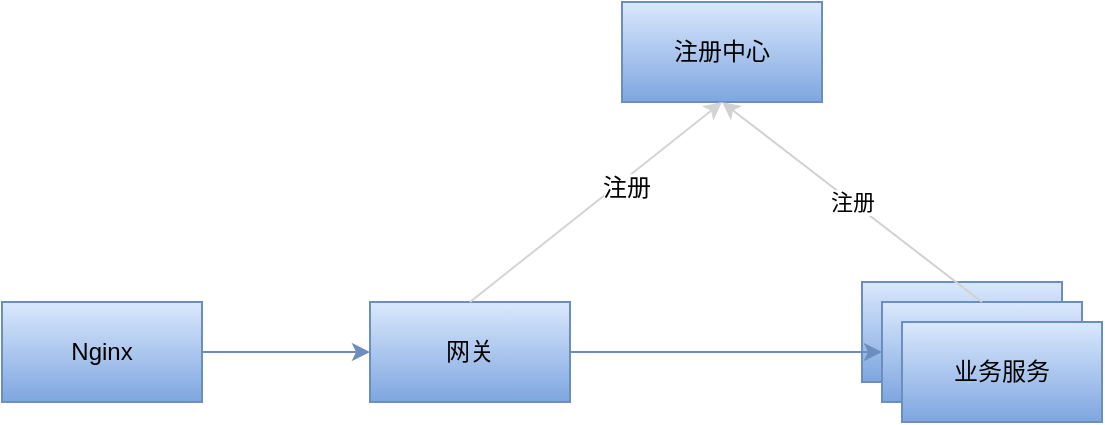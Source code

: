 <mxfile version="12.9.3" type="github"><diagram id="TamKqMlpIiCYTFl5JExi" name="第 1 页"><mxGraphModel dx="951" dy="547" grid="1" gridSize="10" guides="1" tooltips="1" connect="1" arrows="1" fold="1" page="1" pageScale="1" pageWidth="827" pageHeight="1169" math="0" shadow="0"><root><mxCell id="0"/><mxCell id="1" parent="0"/><mxCell id="kT7ZgNxI7BG07VcdjBg2-1" value="注册中心" style="rounded=0;whiteSpace=wrap;html=1;gradientColor=#7ea6e0;fillColor=#dae8fc;strokeColor=#6c8ebf;" parent="1" vertex="1"><mxGeometry x="420" y="190" width="100" height="50" as="geometry"/></mxCell><mxCell id="kT7ZgNxI7BG07VcdjBg2-2" value="网关" style="rounded=0;whiteSpace=wrap;html=1;gradientColor=#7ea6e0;fillColor=#dae8fc;strokeColor=#6c8ebf;" parent="1" vertex="1"><mxGeometry x="294" y="340" width="100" height="50" as="geometry"/></mxCell><mxCell id="kT7ZgNxI7BG07VcdjBg2-7" value="" style="endArrow=classic;html=1;entryX=0.5;entryY=1;entryDx=0;entryDy=0;exitX=0.5;exitY=0;exitDx=0;exitDy=0;strokeColor=#D4D4D4;" parent="1" source="kT7ZgNxI7BG07VcdjBg2-2" target="kT7ZgNxI7BG07VcdjBg2-1" edge="1"><mxGeometry width="50" height="50" relative="1" as="geometry"><mxPoint x="620" y="360" as="sourcePoint"/><mxPoint x="480" y="250" as="targetPoint"/></mxGeometry></mxCell><mxCell id="kT7ZgNxI7BG07VcdjBg2-8" value="注册" style="text;html=1;align=center;verticalAlign=middle;resizable=0;points=[];labelBackgroundColor=#ffffff;" parent="kT7ZgNxI7BG07VcdjBg2-7" vertex="1" connectable="0"><mxGeometry x="0.2" y="-4" relative="1" as="geometry"><mxPoint as="offset"/></mxGeometry></mxCell><mxCell id="kT7ZgNxI7BG07VcdjBg2-9" value="Nginx" style="rounded=0;whiteSpace=wrap;html=1;gradientColor=#7ea6e0;fillColor=#dae8fc;strokeColor=#6c8ebf;" parent="1" vertex="1"><mxGeometry x="110" y="340" width="100" height="50" as="geometry"/></mxCell><mxCell id="kT7ZgNxI7BG07VcdjBg2-11" value="" style="group" parent="1" vertex="1" connectable="0"><mxGeometry x="540" y="330" width="120" height="70" as="geometry"/></mxCell><mxCell id="kT7ZgNxI7BG07VcdjBg2-3" value="业务服务" style="rounded=0;whiteSpace=wrap;html=1;gradientColor=#7ea6e0;fillColor=#dae8fc;strokeColor=#6c8ebf;" parent="kT7ZgNxI7BG07VcdjBg2-11" vertex="1"><mxGeometry width="100" height="50" as="geometry"/></mxCell><mxCell id="kT7ZgNxI7BG07VcdjBg2-4" value="业务服务" style="rounded=0;whiteSpace=wrap;html=1;gradientColor=#7ea6e0;fillColor=#dae8fc;strokeColor=#6c8ebf;" parent="kT7ZgNxI7BG07VcdjBg2-11" vertex="1"><mxGeometry x="10" y="10" width="100" height="50" as="geometry"/></mxCell><mxCell id="kT7ZgNxI7BG07VcdjBg2-5" value="业务服务" style="rounded=0;whiteSpace=wrap;html=1;gradientColor=#7ea6e0;fillColor=#dae8fc;strokeColor=#6c8ebf;" parent="kT7ZgNxI7BG07VcdjBg2-11" vertex="1"><mxGeometry x="20" y="20" width="100" height="50" as="geometry"/></mxCell><mxCell id="kT7ZgNxI7BG07VcdjBg2-6" value="注册" style="endArrow=classic;html=1;entryX=0.5;entryY=1;entryDx=0;entryDy=0;exitX=0.5;exitY=0;exitDx=0;exitDy=0;strokeColor=#D1D1D1;" parent="1" source="kT7ZgNxI7BG07VcdjBg2-4" target="kT7ZgNxI7BG07VcdjBg2-1" edge="1"><mxGeometry width="50" height="50" relative="1" as="geometry"><mxPoint x="443.5" y="350" as="sourcePoint"/><mxPoint x="493.5" y="300" as="targetPoint"/></mxGeometry></mxCell><mxCell id="kT7ZgNxI7BG07VcdjBg2-10" value="" style="endArrow=classic;html=1;strokeColor=#6c8ebf;exitX=1;exitY=0.5;exitDx=0;exitDy=0;entryX=0;entryY=0.5;entryDx=0;entryDy=0;gradientColor=#7ea6e0;fillColor=#dae8fc;" parent="1" source="kT7ZgNxI7BG07VcdjBg2-2" target="kT7ZgNxI7BG07VcdjBg2-4" edge="1"><mxGeometry width="50" height="50" relative="1" as="geometry"><mxPoint x="470" y="420" as="sourcePoint"/><mxPoint x="520" y="370" as="targetPoint"/></mxGeometry></mxCell><mxCell id="kT7ZgNxI7BG07VcdjBg2-12" value="" style="endArrow=classic;html=1;strokeColor=#6c8ebf;exitX=1;exitY=0.5;exitDx=0;exitDy=0;entryX=0;entryY=0.5;entryDx=0;entryDy=0;gradientColor=#7ea6e0;fillColor=#dae8fc;" parent="1" source="kT7ZgNxI7BG07VcdjBg2-9" target="kT7ZgNxI7BG07VcdjBg2-2" edge="1"><mxGeometry width="50" height="50" relative="1" as="geometry"><mxPoint x="220" y="470" as="sourcePoint"/><mxPoint x="376" y="470" as="targetPoint"/></mxGeometry></mxCell></root></mxGraphModel></diagram></mxfile>